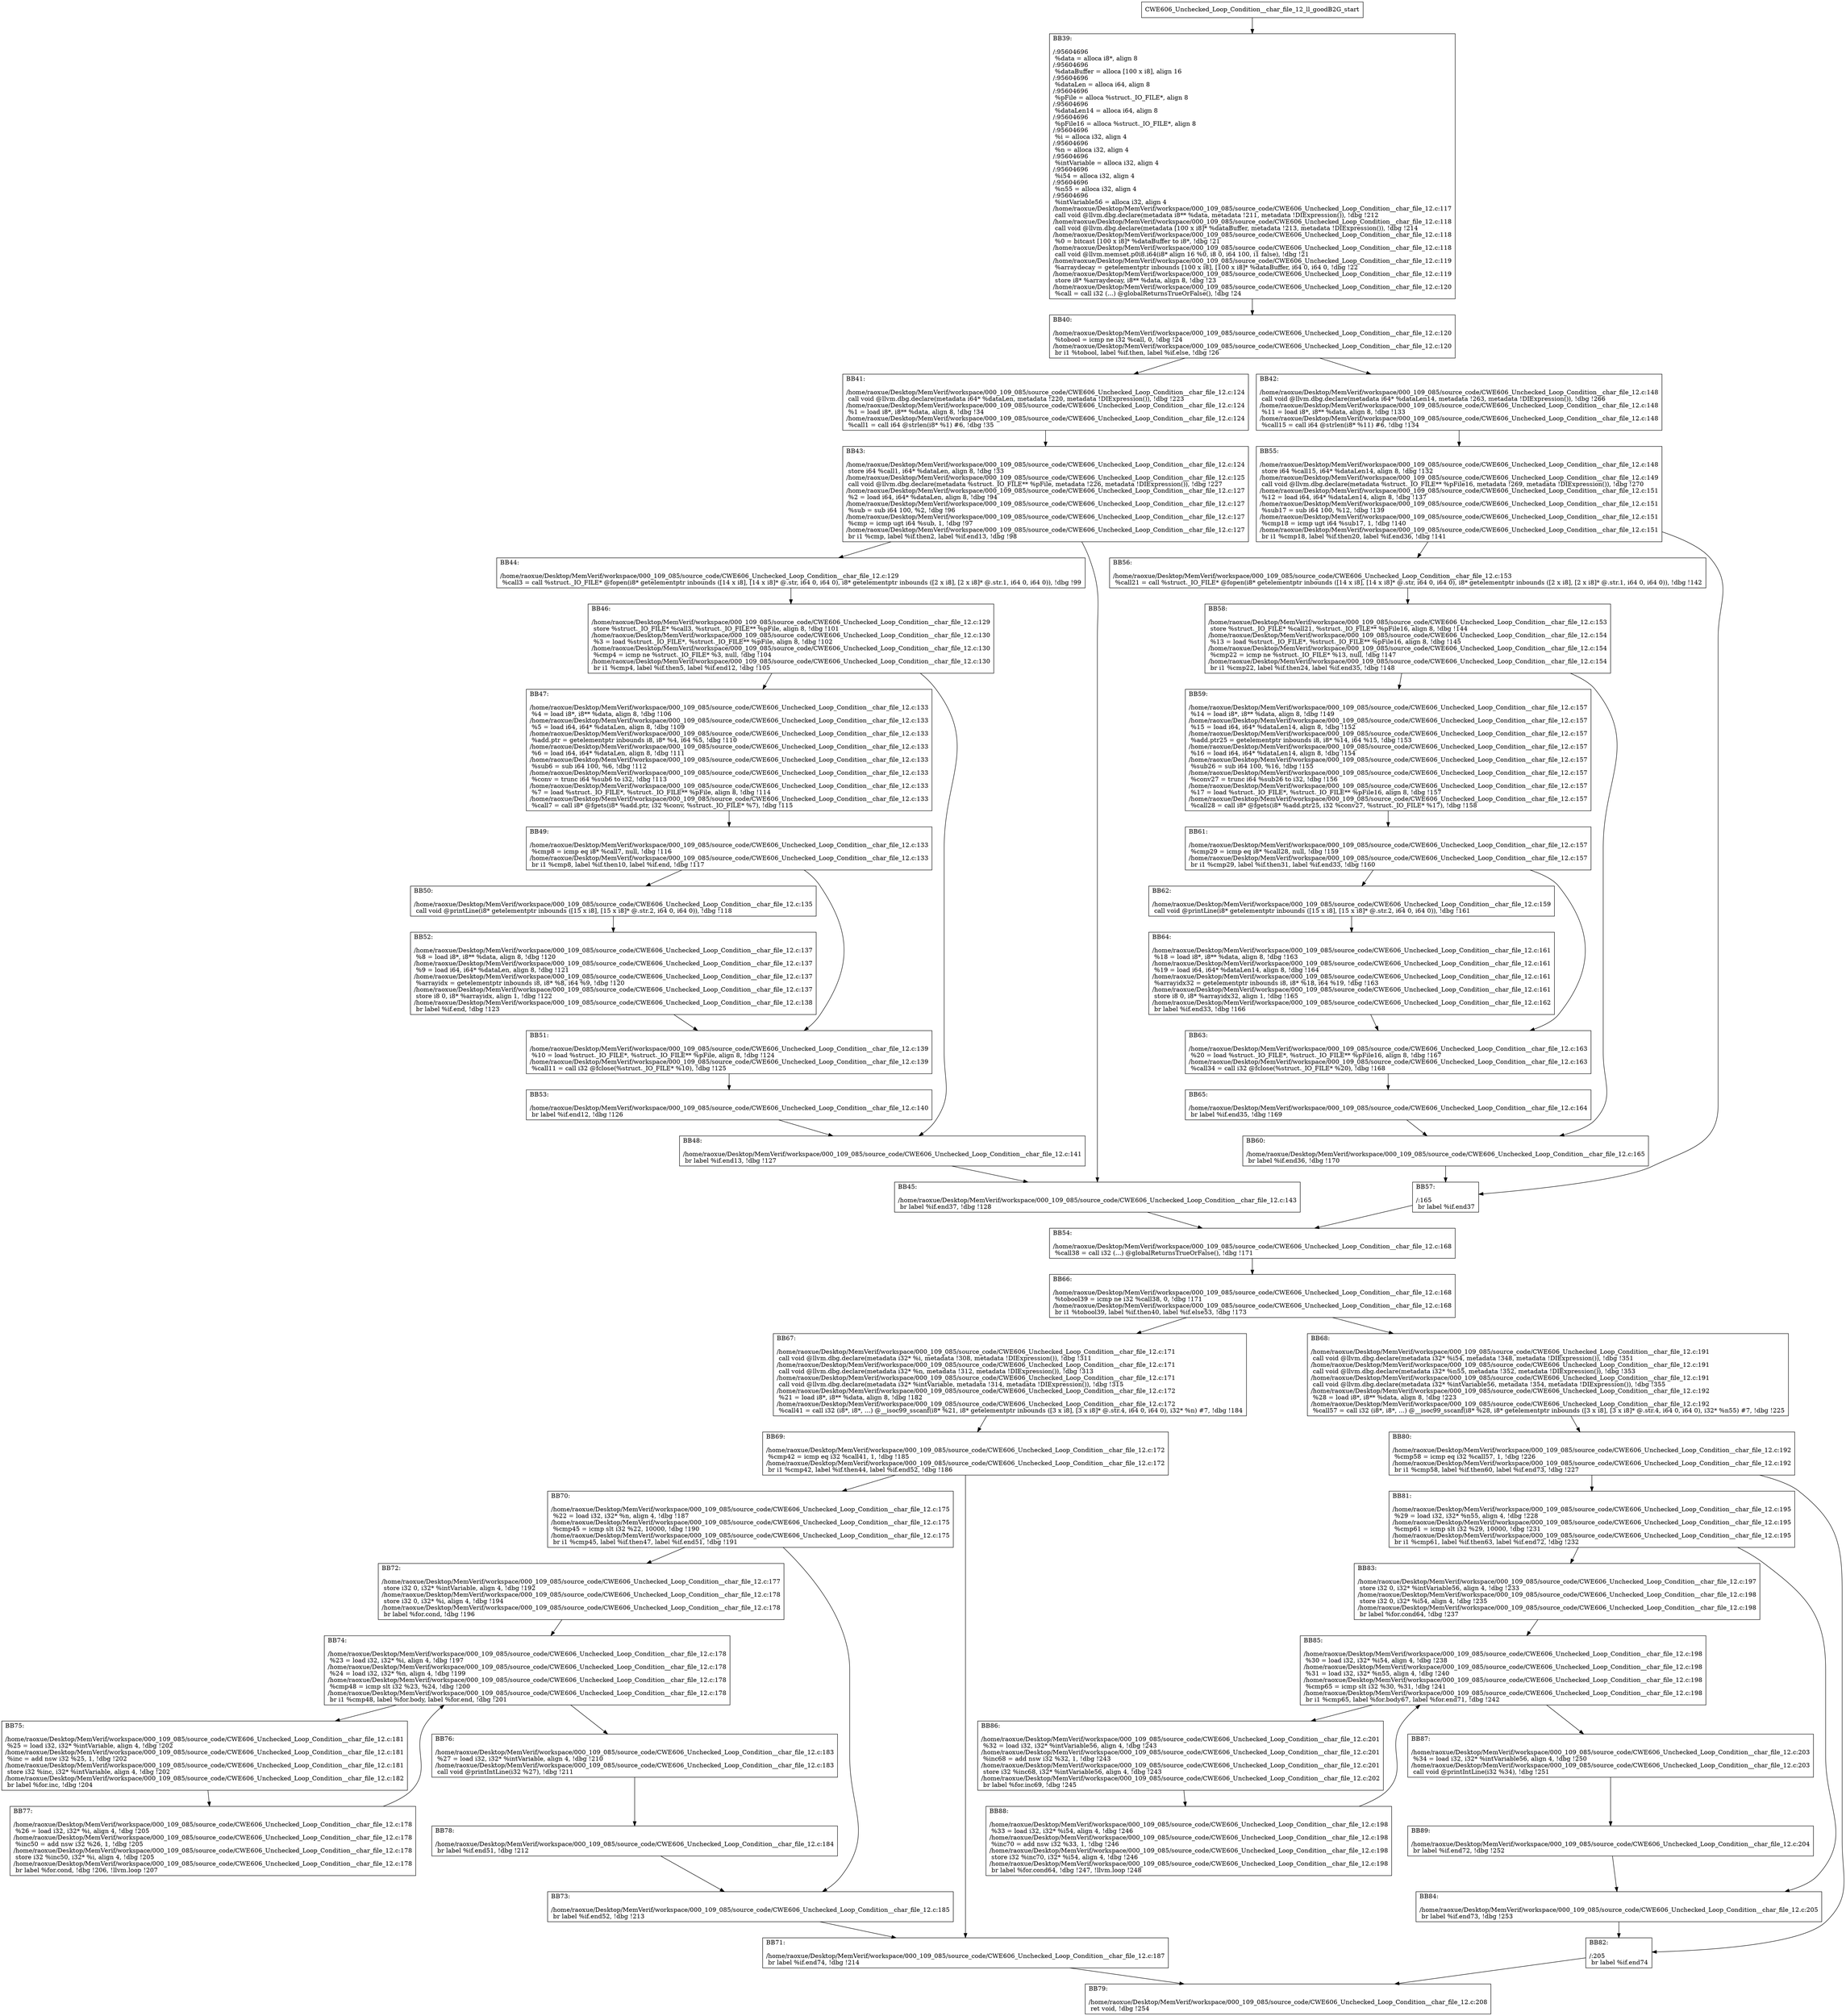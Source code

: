 digraph "CFG for'CWE606_Unchecked_Loop_Condition__char_file_12_ll_goodB2G' function" {
	BBCWE606_Unchecked_Loop_Condition__char_file_12_ll_goodB2G_start[shape=record,label="{CWE606_Unchecked_Loop_Condition__char_file_12_ll_goodB2G_start}"];
	BBCWE606_Unchecked_Loop_Condition__char_file_12_ll_goodB2G_start-> CWE606_Unchecked_Loop_Condition__char_file_12_ll_goodB2GBB39;
	CWE606_Unchecked_Loop_Condition__char_file_12_ll_goodB2GBB39 [shape=record, label="{BB39:\l\l/:95604696\l
  %data = alloca i8*, align 8\l
/:95604696\l
  %dataBuffer = alloca [100 x i8], align 16\l
/:95604696\l
  %dataLen = alloca i64, align 8\l
/:95604696\l
  %pFile = alloca %struct._IO_FILE*, align 8\l
/:95604696\l
  %dataLen14 = alloca i64, align 8\l
/:95604696\l
  %pFile16 = alloca %struct._IO_FILE*, align 8\l
/:95604696\l
  %i = alloca i32, align 4\l
/:95604696\l
  %n = alloca i32, align 4\l
/:95604696\l
  %intVariable = alloca i32, align 4\l
/:95604696\l
  %i54 = alloca i32, align 4\l
/:95604696\l
  %n55 = alloca i32, align 4\l
/:95604696\l
  %intVariable56 = alloca i32, align 4\l
/home/raoxue/Desktop/MemVerif/workspace/000_109_085/source_code/CWE606_Unchecked_Loop_Condition__char_file_12.c:117\l
  call void @llvm.dbg.declare(metadata i8** %data, metadata !211, metadata !DIExpression()), !dbg !212\l
/home/raoxue/Desktop/MemVerif/workspace/000_109_085/source_code/CWE606_Unchecked_Loop_Condition__char_file_12.c:118\l
  call void @llvm.dbg.declare(metadata [100 x i8]* %dataBuffer, metadata !213, metadata !DIExpression()), !dbg !214\l
/home/raoxue/Desktop/MemVerif/workspace/000_109_085/source_code/CWE606_Unchecked_Loop_Condition__char_file_12.c:118\l
  %0 = bitcast [100 x i8]* %dataBuffer to i8*, !dbg !21\l
/home/raoxue/Desktop/MemVerif/workspace/000_109_085/source_code/CWE606_Unchecked_Loop_Condition__char_file_12.c:118\l
  call void @llvm.memset.p0i8.i64(i8* align 16 %0, i8 0, i64 100, i1 false), !dbg !21\l
/home/raoxue/Desktop/MemVerif/workspace/000_109_085/source_code/CWE606_Unchecked_Loop_Condition__char_file_12.c:119\l
  %arraydecay = getelementptr inbounds [100 x i8], [100 x i8]* %dataBuffer, i64 0, i64 0, !dbg !22\l
/home/raoxue/Desktop/MemVerif/workspace/000_109_085/source_code/CWE606_Unchecked_Loop_Condition__char_file_12.c:119\l
  store i8* %arraydecay, i8** %data, align 8, !dbg !23\l
/home/raoxue/Desktop/MemVerif/workspace/000_109_085/source_code/CWE606_Unchecked_Loop_Condition__char_file_12.c:120\l
  %call = call i32 (...) @globalReturnsTrueOrFalse(), !dbg !24\l
}"];
	CWE606_Unchecked_Loop_Condition__char_file_12_ll_goodB2GBB39-> CWE606_Unchecked_Loop_Condition__char_file_12_ll_goodB2GBB40;
	CWE606_Unchecked_Loop_Condition__char_file_12_ll_goodB2GBB40 [shape=record, label="{BB40:\l\l/home/raoxue/Desktop/MemVerif/workspace/000_109_085/source_code/CWE606_Unchecked_Loop_Condition__char_file_12.c:120\l
  %tobool = icmp ne i32 %call, 0, !dbg !24\l
/home/raoxue/Desktop/MemVerif/workspace/000_109_085/source_code/CWE606_Unchecked_Loop_Condition__char_file_12.c:120\l
  br i1 %tobool, label %if.then, label %if.else, !dbg !26\l
}"];
	CWE606_Unchecked_Loop_Condition__char_file_12_ll_goodB2GBB40-> CWE606_Unchecked_Loop_Condition__char_file_12_ll_goodB2GBB41;
	CWE606_Unchecked_Loop_Condition__char_file_12_ll_goodB2GBB40-> CWE606_Unchecked_Loop_Condition__char_file_12_ll_goodB2GBB42;
	CWE606_Unchecked_Loop_Condition__char_file_12_ll_goodB2GBB41 [shape=record, label="{BB41:\l\l/home/raoxue/Desktop/MemVerif/workspace/000_109_085/source_code/CWE606_Unchecked_Loop_Condition__char_file_12.c:124\l
  call void @llvm.dbg.declare(metadata i64* %dataLen, metadata !220, metadata !DIExpression()), !dbg !223\l
/home/raoxue/Desktop/MemVerif/workspace/000_109_085/source_code/CWE606_Unchecked_Loop_Condition__char_file_12.c:124\l
  %1 = load i8*, i8** %data, align 8, !dbg !34\l
/home/raoxue/Desktop/MemVerif/workspace/000_109_085/source_code/CWE606_Unchecked_Loop_Condition__char_file_12.c:124\l
  %call1 = call i64 @strlen(i8* %1) #6, !dbg !35\l
}"];
	CWE606_Unchecked_Loop_Condition__char_file_12_ll_goodB2GBB41-> CWE606_Unchecked_Loop_Condition__char_file_12_ll_goodB2GBB43;
	CWE606_Unchecked_Loop_Condition__char_file_12_ll_goodB2GBB43 [shape=record, label="{BB43:\l\l/home/raoxue/Desktop/MemVerif/workspace/000_109_085/source_code/CWE606_Unchecked_Loop_Condition__char_file_12.c:124\l
  store i64 %call1, i64* %dataLen, align 8, !dbg !33\l
/home/raoxue/Desktop/MemVerif/workspace/000_109_085/source_code/CWE606_Unchecked_Loop_Condition__char_file_12.c:125\l
  call void @llvm.dbg.declare(metadata %struct._IO_FILE** %pFile, metadata !226, metadata !DIExpression()), !dbg !227\l
/home/raoxue/Desktop/MemVerif/workspace/000_109_085/source_code/CWE606_Unchecked_Loop_Condition__char_file_12.c:127\l
  %2 = load i64, i64* %dataLen, align 8, !dbg !94\l
/home/raoxue/Desktop/MemVerif/workspace/000_109_085/source_code/CWE606_Unchecked_Loop_Condition__char_file_12.c:127\l
  %sub = sub i64 100, %2, !dbg !96\l
/home/raoxue/Desktop/MemVerif/workspace/000_109_085/source_code/CWE606_Unchecked_Loop_Condition__char_file_12.c:127\l
  %cmp = icmp ugt i64 %sub, 1, !dbg !97\l
/home/raoxue/Desktop/MemVerif/workspace/000_109_085/source_code/CWE606_Unchecked_Loop_Condition__char_file_12.c:127\l
  br i1 %cmp, label %if.then2, label %if.end13, !dbg !98\l
}"];
	CWE606_Unchecked_Loop_Condition__char_file_12_ll_goodB2GBB43-> CWE606_Unchecked_Loop_Condition__char_file_12_ll_goodB2GBB44;
	CWE606_Unchecked_Loop_Condition__char_file_12_ll_goodB2GBB43-> CWE606_Unchecked_Loop_Condition__char_file_12_ll_goodB2GBB45;
	CWE606_Unchecked_Loop_Condition__char_file_12_ll_goodB2GBB44 [shape=record, label="{BB44:\l\l/home/raoxue/Desktop/MemVerif/workspace/000_109_085/source_code/CWE606_Unchecked_Loop_Condition__char_file_12.c:129\l
  %call3 = call %struct._IO_FILE* @fopen(i8* getelementptr inbounds ([14 x i8], [14 x i8]* @.str, i64 0, i64 0), i8* getelementptr inbounds ([2 x i8], [2 x i8]* @.str.1, i64 0, i64 0)), !dbg !99\l
}"];
	CWE606_Unchecked_Loop_Condition__char_file_12_ll_goodB2GBB44-> CWE606_Unchecked_Loop_Condition__char_file_12_ll_goodB2GBB46;
	CWE606_Unchecked_Loop_Condition__char_file_12_ll_goodB2GBB46 [shape=record, label="{BB46:\l\l/home/raoxue/Desktop/MemVerif/workspace/000_109_085/source_code/CWE606_Unchecked_Loop_Condition__char_file_12.c:129\l
  store %struct._IO_FILE* %call3, %struct._IO_FILE** %pFile, align 8, !dbg !101\l
/home/raoxue/Desktop/MemVerif/workspace/000_109_085/source_code/CWE606_Unchecked_Loop_Condition__char_file_12.c:130\l
  %3 = load %struct._IO_FILE*, %struct._IO_FILE** %pFile, align 8, !dbg !102\l
/home/raoxue/Desktop/MemVerif/workspace/000_109_085/source_code/CWE606_Unchecked_Loop_Condition__char_file_12.c:130\l
  %cmp4 = icmp ne %struct._IO_FILE* %3, null, !dbg !104\l
/home/raoxue/Desktop/MemVerif/workspace/000_109_085/source_code/CWE606_Unchecked_Loop_Condition__char_file_12.c:130\l
  br i1 %cmp4, label %if.then5, label %if.end12, !dbg !105\l
}"];
	CWE606_Unchecked_Loop_Condition__char_file_12_ll_goodB2GBB46-> CWE606_Unchecked_Loop_Condition__char_file_12_ll_goodB2GBB47;
	CWE606_Unchecked_Loop_Condition__char_file_12_ll_goodB2GBB46-> CWE606_Unchecked_Loop_Condition__char_file_12_ll_goodB2GBB48;
	CWE606_Unchecked_Loop_Condition__char_file_12_ll_goodB2GBB47 [shape=record, label="{BB47:\l\l/home/raoxue/Desktop/MemVerif/workspace/000_109_085/source_code/CWE606_Unchecked_Loop_Condition__char_file_12.c:133\l
  %4 = load i8*, i8** %data, align 8, !dbg !106\l
/home/raoxue/Desktop/MemVerif/workspace/000_109_085/source_code/CWE606_Unchecked_Loop_Condition__char_file_12.c:133\l
  %5 = load i64, i64* %dataLen, align 8, !dbg !109\l
/home/raoxue/Desktop/MemVerif/workspace/000_109_085/source_code/CWE606_Unchecked_Loop_Condition__char_file_12.c:133\l
  %add.ptr = getelementptr inbounds i8, i8* %4, i64 %5, !dbg !110\l
/home/raoxue/Desktop/MemVerif/workspace/000_109_085/source_code/CWE606_Unchecked_Loop_Condition__char_file_12.c:133\l
  %6 = load i64, i64* %dataLen, align 8, !dbg !111\l
/home/raoxue/Desktop/MemVerif/workspace/000_109_085/source_code/CWE606_Unchecked_Loop_Condition__char_file_12.c:133\l
  %sub6 = sub i64 100, %6, !dbg !112\l
/home/raoxue/Desktop/MemVerif/workspace/000_109_085/source_code/CWE606_Unchecked_Loop_Condition__char_file_12.c:133\l
  %conv = trunc i64 %sub6 to i32, !dbg !113\l
/home/raoxue/Desktop/MemVerif/workspace/000_109_085/source_code/CWE606_Unchecked_Loop_Condition__char_file_12.c:133\l
  %7 = load %struct._IO_FILE*, %struct._IO_FILE** %pFile, align 8, !dbg !114\l
/home/raoxue/Desktop/MemVerif/workspace/000_109_085/source_code/CWE606_Unchecked_Loop_Condition__char_file_12.c:133\l
  %call7 = call i8* @fgets(i8* %add.ptr, i32 %conv, %struct._IO_FILE* %7), !dbg !115\l
}"];
	CWE606_Unchecked_Loop_Condition__char_file_12_ll_goodB2GBB47-> CWE606_Unchecked_Loop_Condition__char_file_12_ll_goodB2GBB49;
	CWE606_Unchecked_Loop_Condition__char_file_12_ll_goodB2GBB49 [shape=record, label="{BB49:\l\l/home/raoxue/Desktop/MemVerif/workspace/000_109_085/source_code/CWE606_Unchecked_Loop_Condition__char_file_12.c:133\l
  %cmp8 = icmp eq i8* %call7, null, !dbg !116\l
/home/raoxue/Desktop/MemVerif/workspace/000_109_085/source_code/CWE606_Unchecked_Loop_Condition__char_file_12.c:133\l
  br i1 %cmp8, label %if.then10, label %if.end, !dbg !117\l
}"];
	CWE606_Unchecked_Loop_Condition__char_file_12_ll_goodB2GBB49-> CWE606_Unchecked_Loop_Condition__char_file_12_ll_goodB2GBB50;
	CWE606_Unchecked_Loop_Condition__char_file_12_ll_goodB2GBB49-> CWE606_Unchecked_Loop_Condition__char_file_12_ll_goodB2GBB51;
	CWE606_Unchecked_Loop_Condition__char_file_12_ll_goodB2GBB50 [shape=record, label="{BB50:\l\l/home/raoxue/Desktop/MemVerif/workspace/000_109_085/source_code/CWE606_Unchecked_Loop_Condition__char_file_12.c:135\l
  call void @printLine(i8* getelementptr inbounds ([15 x i8], [15 x i8]* @.str.2, i64 0, i64 0)), !dbg !118\l
}"];
	CWE606_Unchecked_Loop_Condition__char_file_12_ll_goodB2GBB50-> CWE606_Unchecked_Loop_Condition__char_file_12_ll_goodB2GBB52;
	CWE606_Unchecked_Loop_Condition__char_file_12_ll_goodB2GBB52 [shape=record, label="{BB52:\l\l/home/raoxue/Desktop/MemVerif/workspace/000_109_085/source_code/CWE606_Unchecked_Loop_Condition__char_file_12.c:137\l
  %8 = load i8*, i8** %data, align 8, !dbg !120\l
/home/raoxue/Desktop/MemVerif/workspace/000_109_085/source_code/CWE606_Unchecked_Loop_Condition__char_file_12.c:137\l
  %9 = load i64, i64* %dataLen, align 8, !dbg !121\l
/home/raoxue/Desktop/MemVerif/workspace/000_109_085/source_code/CWE606_Unchecked_Loop_Condition__char_file_12.c:137\l
  %arrayidx = getelementptr inbounds i8, i8* %8, i64 %9, !dbg !120\l
/home/raoxue/Desktop/MemVerif/workspace/000_109_085/source_code/CWE606_Unchecked_Loop_Condition__char_file_12.c:137\l
  store i8 0, i8* %arrayidx, align 1, !dbg !122\l
/home/raoxue/Desktop/MemVerif/workspace/000_109_085/source_code/CWE606_Unchecked_Loop_Condition__char_file_12.c:138\l
  br label %if.end, !dbg !123\l
}"];
	CWE606_Unchecked_Loop_Condition__char_file_12_ll_goodB2GBB52-> CWE606_Unchecked_Loop_Condition__char_file_12_ll_goodB2GBB51;
	CWE606_Unchecked_Loop_Condition__char_file_12_ll_goodB2GBB51 [shape=record, label="{BB51:\l\l/home/raoxue/Desktop/MemVerif/workspace/000_109_085/source_code/CWE606_Unchecked_Loop_Condition__char_file_12.c:139\l
  %10 = load %struct._IO_FILE*, %struct._IO_FILE** %pFile, align 8, !dbg !124\l
/home/raoxue/Desktop/MemVerif/workspace/000_109_085/source_code/CWE606_Unchecked_Loop_Condition__char_file_12.c:139\l
  %call11 = call i32 @fclose(%struct._IO_FILE* %10), !dbg !125\l
}"];
	CWE606_Unchecked_Loop_Condition__char_file_12_ll_goodB2GBB51-> CWE606_Unchecked_Loop_Condition__char_file_12_ll_goodB2GBB53;
	CWE606_Unchecked_Loop_Condition__char_file_12_ll_goodB2GBB53 [shape=record, label="{BB53:\l\l/home/raoxue/Desktop/MemVerif/workspace/000_109_085/source_code/CWE606_Unchecked_Loop_Condition__char_file_12.c:140\l
  br label %if.end12, !dbg !126\l
}"];
	CWE606_Unchecked_Loop_Condition__char_file_12_ll_goodB2GBB53-> CWE606_Unchecked_Loop_Condition__char_file_12_ll_goodB2GBB48;
	CWE606_Unchecked_Loop_Condition__char_file_12_ll_goodB2GBB48 [shape=record, label="{BB48:\l\l/home/raoxue/Desktop/MemVerif/workspace/000_109_085/source_code/CWE606_Unchecked_Loop_Condition__char_file_12.c:141\l
  br label %if.end13, !dbg !127\l
}"];
	CWE606_Unchecked_Loop_Condition__char_file_12_ll_goodB2GBB48-> CWE606_Unchecked_Loop_Condition__char_file_12_ll_goodB2GBB45;
	CWE606_Unchecked_Loop_Condition__char_file_12_ll_goodB2GBB45 [shape=record, label="{BB45:\l\l/home/raoxue/Desktop/MemVerif/workspace/000_109_085/source_code/CWE606_Unchecked_Loop_Condition__char_file_12.c:143\l
  br label %if.end37, !dbg !128\l
}"];
	CWE606_Unchecked_Loop_Condition__char_file_12_ll_goodB2GBB45-> CWE606_Unchecked_Loop_Condition__char_file_12_ll_goodB2GBB54;
	CWE606_Unchecked_Loop_Condition__char_file_12_ll_goodB2GBB42 [shape=record, label="{BB42:\l\l/home/raoxue/Desktop/MemVerif/workspace/000_109_085/source_code/CWE606_Unchecked_Loop_Condition__char_file_12.c:148\l
  call void @llvm.dbg.declare(metadata i64* %dataLen14, metadata !263, metadata !DIExpression()), !dbg !266\l
/home/raoxue/Desktop/MemVerif/workspace/000_109_085/source_code/CWE606_Unchecked_Loop_Condition__char_file_12.c:148\l
  %11 = load i8*, i8** %data, align 8, !dbg !133\l
/home/raoxue/Desktop/MemVerif/workspace/000_109_085/source_code/CWE606_Unchecked_Loop_Condition__char_file_12.c:148\l
  %call15 = call i64 @strlen(i8* %11) #6, !dbg !134\l
}"];
	CWE606_Unchecked_Loop_Condition__char_file_12_ll_goodB2GBB42-> CWE606_Unchecked_Loop_Condition__char_file_12_ll_goodB2GBB55;
	CWE606_Unchecked_Loop_Condition__char_file_12_ll_goodB2GBB55 [shape=record, label="{BB55:\l\l/home/raoxue/Desktop/MemVerif/workspace/000_109_085/source_code/CWE606_Unchecked_Loop_Condition__char_file_12.c:148\l
  store i64 %call15, i64* %dataLen14, align 8, !dbg !132\l
/home/raoxue/Desktop/MemVerif/workspace/000_109_085/source_code/CWE606_Unchecked_Loop_Condition__char_file_12.c:149\l
  call void @llvm.dbg.declare(metadata %struct._IO_FILE** %pFile16, metadata !269, metadata !DIExpression()), !dbg !270\l
/home/raoxue/Desktop/MemVerif/workspace/000_109_085/source_code/CWE606_Unchecked_Loop_Condition__char_file_12.c:151\l
  %12 = load i64, i64* %dataLen14, align 8, !dbg !137\l
/home/raoxue/Desktop/MemVerif/workspace/000_109_085/source_code/CWE606_Unchecked_Loop_Condition__char_file_12.c:151\l
  %sub17 = sub i64 100, %12, !dbg !139\l
/home/raoxue/Desktop/MemVerif/workspace/000_109_085/source_code/CWE606_Unchecked_Loop_Condition__char_file_12.c:151\l
  %cmp18 = icmp ugt i64 %sub17, 1, !dbg !140\l
/home/raoxue/Desktop/MemVerif/workspace/000_109_085/source_code/CWE606_Unchecked_Loop_Condition__char_file_12.c:151\l
  br i1 %cmp18, label %if.then20, label %if.end36, !dbg !141\l
}"];
	CWE606_Unchecked_Loop_Condition__char_file_12_ll_goodB2GBB55-> CWE606_Unchecked_Loop_Condition__char_file_12_ll_goodB2GBB56;
	CWE606_Unchecked_Loop_Condition__char_file_12_ll_goodB2GBB55-> CWE606_Unchecked_Loop_Condition__char_file_12_ll_goodB2GBB57;
	CWE606_Unchecked_Loop_Condition__char_file_12_ll_goodB2GBB56 [shape=record, label="{BB56:\l\l/home/raoxue/Desktop/MemVerif/workspace/000_109_085/source_code/CWE606_Unchecked_Loop_Condition__char_file_12.c:153\l
  %call21 = call %struct._IO_FILE* @fopen(i8* getelementptr inbounds ([14 x i8], [14 x i8]* @.str, i64 0, i64 0), i8* getelementptr inbounds ([2 x i8], [2 x i8]* @.str.1, i64 0, i64 0)), !dbg !142\l
}"];
	CWE606_Unchecked_Loop_Condition__char_file_12_ll_goodB2GBB56-> CWE606_Unchecked_Loop_Condition__char_file_12_ll_goodB2GBB58;
	CWE606_Unchecked_Loop_Condition__char_file_12_ll_goodB2GBB58 [shape=record, label="{BB58:\l\l/home/raoxue/Desktop/MemVerif/workspace/000_109_085/source_code/CWE606_Unchecked_Loop_Condition__char_file_12.c:153\l
  store %struct._IO_FILE* %call21, %struct._IO_FILE** %pFile16, align 8, !dbg !144\l
/home/raoxue/Desktop/MemVerif/workspace/000_109_085/source_code/CWE606_Unchecked_Loop_Condition__char_file_12.c:154\l
  %13 = load %struct._IO_FILE*, %struct._IO_FILE** %pFile16, align 8, !dbg !145\l
/home/raoxue/Desktop/MemVerif/workspace/000_109_085/source_code/CWE606_Unchecked_Loop_Condition__char_file_12.c:154\l
  %cmp22 = icmp ne %struct._IO_FILE* %13, null, !dbg !147\l
/home/raoxue/Desktop/MemVerif/workspace/000_109_085/source_code/CWE606_Unchecked_Loop_Condition__char_file_12.c:154\l
  br i1 %cmp22, label %if.then24, label %if.end35, !dbg !148\l
}"];
	CWE606_Unchecked_Loop_Condition__char_file_12_ll_goodB2GBB58-> CWE606_Unchecked_Loop_Condition__char_file_12_ll_goodB2GBB59;
	CWE606_Unchecked_Loop_Condition__char_file_12_ll_goodB2GBB58-> CWE606_Unchecked_Loop_Condition__char_file_12_ll_goodB2GBB60;
	CWE606_Unchecked_Loop_Condition__char_file_12_ll_goodB2GBB59 [shape=record, label="{BB59:\l\l/home/raoxue/Desktop/MemVerif/workspace/000_109_085/source_code/CWE606_Unchecked_Loop_Condition__char_file_12.c:157\l
  %14 = load i8*, i8** %data, align 8, !dbg !149\l
/home/raoxue/Desktop/MemVerif/workspace/000_109_085/source_code/CWE606_Unchecked_Loop_Condition__char_file_12.c:157\l
  %15 = load i64, i64* %dataLen14, align 8, !dbg !152\l
/home/raoxue/Desktop/MemVerif/workspace/000_109_085/source_code/CWE606_Unchecked_Loop_Condition__char_file_12.c:157\l
  %add.ptr25 = getelementptr inbounds i8, i8* %14, i64 %15, !dbg !153\l
/home/raoxue/Desktop/MemVerif/workspace/000_109_085/source_code/CWE606_Unchecked_Loop_Condition__char_file_12.c:157\l
  %16 = load i64, i64* %dataLen14, align 8, !dbg !154\l
/home/raoxue/Desktop/MemVerif/workspace/000_109_085/source_code/CWE606_Unchecked_Loop_Condition__char_file_12.c:157\l
  %sub26 = sub i64 100, %16, !dbg !155\l
/home/raoxue/Desktop/MemVerif/workspace/000_109_085/source_code/CWE606_Unchecked_Loop_Condition__char_file_12.c:157\l
  %conv27 = trunc i64 %sub26 to i32, !dbg !156\l
/home/raoxue/Desktop/MemVerif/workspace/000_109_085/source_code/CWE606_Unchecked_Loop_Condition__char_file_12.c:157\l
  %17 = load %struct._IO_FILE*, %struct._IO_FILE** %pFile16, align 8, !dbg !157\l
/home/raoxue/Desktop/MemVerif/workspace/000_109_085/source_code/CWE606_Unchecked_Loop_Condition__char_file_12.c:157\l
  %call28 = call i8* @fgets(i8* %add.ptr25, i32 %conv27, %struct._IO_FILE* %17), !dbg !158\l
}"];
	CWE606_Unchecked_Loop_Condition__char_file_12_ll_goodB2GBB59-> CWE606_Unchecked_Loop_Condition__char_file_12_ll_goodB2GBB61;
	CWE606_Unchecked_Loop_Condition__char_file_12_ll_goodB2GBB61 [shape=record, label="{BB61:\l\l/home/raoxue/Desktop/MemVerif/workspace/000_109_085/source_code/CWE606_Unchecked_Loop_Condition__char_file_12.c:157\l
  %cmp29 = icmp eq i8* %call28, null, !dbg !159\l
/home/raoxue/Desktop/MemVerif/workspace/000_109_085/source_code/CWE606_Unchecked_Loop_Condition__char_file_12.c:157\l
  br i1 %cmp29, label %if.then31, label %if.end33, !dbg !160\l
}"];
	CWE606_Unchecked_Loop_Condition__char_file_12_ll_goodB2GBB61-> CWE606_Unchecked_Loop_Condition__char_file_12_ll_goodB2GBB62;
	CWE606_Unchecked_Loop_Condition__char_file_12_ll_goodB2GBB61-> CWE606_Unchecked_Loop_Condition__char_file_12_ll_goodB2GBB63;
	CWE606_Unchecked_Loop_Condition__char_file_12_ll_goodB2GBB62 [shape=record, label="{BB62:\l\l/home/raoxue/Desktop/MemVerif/workspace/000_109_085/source_code/CWE606_Unchecked_Loop_Condition__char_file_12.c:159\l
  call void @printLine(i8* getelementptr inbounds ([15 x i8], [15 x i8]* @.str.2, i64 0, i64 0)), !dbg !161\l
}"];
	CWE606_Unchecked_Loop_Condition__char_file_12_ll_goodB2GBB62-> CWE606_Unchecked_Loop_Condition__char_file_12_ll_goodB2GBB64;
	CWE606_Unchecked_Loop_Condition__char_file_12_ll_goodB2GBB64 [shape=record, label="{BB64:\l\l/home/raoxue/Desktop/MemVerif/workspace/000_109_085/source_code/CWE606_Unchecked_Loop_Condition__char_file_12.c:161\l
  %18 = load i8*, i8** %data, align 8, !dbg !163\l
/home/raoxue/Desktop/MemVerif/workspace/000_109_085/source_code/CWE606_Unchecked_Loop_Condition__char_file_12.c:161\l
  %19 = load i64, i64* %dataLen14, align 8, !dbg !164\l
/home/raoxue/Desktop/MemVerif/workspace/000_109_085/source_code/CWE606_Unchecked_Loop_Condition__char_file_12.c:161\l
  %arrayidx32 = getelementptr inbounds i8, i8* %18, i64 %19, !dbg !163\l
/home/raoxue/Desktop/MemVerif/workspace/000_109_085/source_code/CWE606_Unchecked_Loop_Condition__char_file_12.c:161\l
  store i8 0, i8* %arrayidx32, align 1, !dbg !165\l
/home/raoxue/Desktop/MemVerif/workspace/000_109_085/source_code/CWE606_Unchecked_Loop_Condition__char_file_12.c:162\l
  br label %if.end33, !dbg !166\l
}"];
	CWE606_Unchecked_Loop_Condition__char_file_12_ll_goodB2GBB64-> CWE606_Unchecked_Loop_Condition__char_file_12_ll_goodB2GBB63;
	CWE606_Unchecked_Loop_Condition__char_file_12_ll_goodB2GBB63 [shape=record, label="{BB63:\l\l/home/raoxue/Desktop/MemVerif/workspace/000_109_085/source_code/CWE606_Unchecked_Loop_Condition__char_file_12.c:163\l
  %20 = load %struct._IO_FILE*, %struct._IO_FILE** %pFile16, align 8, !dbg !167\l
/home/raoxue/Desktop/MemVerif/workspace/000_109_085/source_code/CWE606_Unchecked_Loop_Condition__char_file_12.c:163\l
  %call34 = call i32 @fclose(%struct._IO_FILE* %20), !dbg !168\l
}"];
	CWE606_Unchecked_Loop_Condition__char_file_12_ll_goodB2GBB63-> CWE606_Unchecked_Loop_Condition__char_file_12_ll_goodB2GBB65;
	CWE606_Unchecked_Loop_Condition__char_file_12_ll_goodB2GBB65 [shape=record, label="{BB65:\l\l/home/raoxue/Desktop/MemVerif/workspace/000_109_085/source_code/CWE606_Unchecked_Loop_Condition__char_file_12.c:164\l
  br label %if.end35, !dbg !169\l
}"];
	CWE606_Unchecked_Loop_Condition__char_file_12_ll_goodB2GBB65-> CWE606_Unchecked_Loop_Condition__char_file_12_ll_goodB2GBB60;
	CWE606_Unchecked_Loop_Condition__char_file_12_ll_goodB2GBB60 [shape=record, label="{BB60:\l\l/home/raoxue/Desktop/MemVerif/workspace/000_109_085/source_code/CWE606_Unchecked_Loop_Condition__char_file_12.c:165\l
  br label %if.end36, !dbg !170\l
}"];
	CWE606_Unchecked_Loop_Condition__char_file_12_ll_goodB2GBB60-> CWE606_Unchecked_Loop_Condition__char_file_12_ll_goodB2GBB57;
	CWE606_Unchecked_Loop_Condition__char_file_12_ll_goodB2GBB57 [shape=record, label="{BB57:\l\l/:165\l
  br label %if.end37\l
}"];
	CWE606_Unchecked_Loop_Condition__char_file_12_ll_goodB2GBB57-> CWE606_Unchecked_Loop_Condition__char_file_12_ll_goodB2GBB54;
	CWE606_Unchecked_Loop_Condition__char_file_12_ll_goodB2GBB54 [shape=record, label="{BB54:\l\l/home/raoxue/Desktop/MemVerif/workspace/000_109_085/source_code/CWE606_Unchecked_Loop_Condition__char_file_12.c:168\l
  %call38 = call i32 (...) @globalReturnsTrueOrFalse(), !dbg !171\l
}"];
	CWE606_Unchecked_Loop_Condition__char_file_12_ll_goodB2GBB54-> CWE606_Unchecked_Loop_Condition__char_file_12_ll_goodB2GBB66;
	CWE606_Unchecked_Loop_Condition__char_file_12_ll_goodB2GBB66 [shape=record, label="{BB66:\l\l/home/raoxue/Desktop/MemVerif/workspace/000_109_085/source_code/CWE606_Unchecked_Loop_Condition__char_file_12.c:168\l
  %tobool39 = icmp ne i32 %call38, 0, !dbg !171\l
/home/raoxue/Desktop/MemVerif/workspace/000_109_085/source_code/CWE606_Unchecked_Loop_Condition__char_file_12.c:168\l
  br i1 %tobool39, label %if.then40, label %if.else53, !dbg !173\l
}"];
	CWE606_Unchecked_Loop_Condition__char_file_12_ll_goodB2GBB66-> CWE606_Unchecked_Loop_Condition__char_file_12_ll_goodB2GBB67;
	CWE606_Unchecked_Loop_Condition__char_file_12_ll_goodB2GBB66-> CWE606_Unchecked_Loop_Condition__char_file_12_ll_goodB2GBB68;
	CWE606_Unchecked_Loop_Condition__char_file_12_ll_goodB2GBB67 [shape=record, label="{BB67:\l\l/home/raoxue/Desktop/MemVerif/workspace/000_109_085/source_code/CWE606_Unchecked_Loop_Condition__char_file_12.c:171\l
  call void @llvm.dbg.declare(metadata i32* %i, metadata !308, metadata !DIExpression()), !dbg !311\l
/home/raoxue/Desktop/MemVerif/workspace/000_109_085/source_code/CWE606_Unchecked_Loop_Condition__char_file_12.c:171\l
  call void @llvm.dbg.declare(metadata i32* %n, metadata !312, metadata !DIExpression()), !dbg !313\l
/home/raoxue/Desktop/MemVerif/workspace/000_109_085/source_code/CWE606_Unchecked_Loop_Condition__char_file_12.c:171\l
  call void @llvm.dbg.declare(metadata i32* %intVariable, metadata !314, metadata !DIExpression()), !dbg !315\l
/home/raoxue/Desktop/MemVerif/workspace/000_109_085/source_code/CWE606_Unchecked_Loop_Condition__char_file_12.c:172\l
  %21 = load i8*, i8** %data, align 8, !dbg !182\l
/home/raoxue/Desktop/MemVerif/workspace/000_109_085/source_code/CWE606_Unchecked_Loop_Condition__char_file_12.c:172\l
  %call41 = call i32 (i8*, i8*, ...) @__isoc99_sscanf(i8* %21, i8* getelementptr inbounds ([3 x i8], [3 x i8]* @.str.4, i64 0, i64 0), i32* %n) #7, !dbg !184\l
}"];
	CWE606_Unchecked_Loop_Condition__char_file_12_ll_goodB2GBB67-> CWE606_Unchecked_Loop_Condition__char_file_12_ll_goodB2GBB69;
	CWE606_Unchecked_Loop_Condition__char_file_12_ll_goodB2GBB69 [shape=record, label="{BB69:\l\l/home/raoxue/Desktop/MemVerif/workspace/000_109_085/source_code/CWE606_Unchecked_Loop_Condition__char_file_12.c:172\l
  %cmp42 = icmp eq i32 %call41, 1, !dbg !185\l
/home/raoxue/Desktop/MemVerif/workspace/000_109_085/source_code/CWE606_Unchecked_Loop_Condition__char_file_12.c:172\l
  br i1 %cmp42, label %if.then44, label %if.end52, !dbg !186\l
}"];
	CWE606_Unchecked_Loop_Condition__char_file_12_ll_goodB2GBB69-> CWE606_Unchecked_Loop_Condition__char_file_12_ll_goodB2GBB70;
	CWE606_Unchecked_Loop_Condition__char_file_12_ll_goodB2GBB69-> CWE606_Unchecked_Loop_Condition__char_file_12_ll_goodB2GBB71;
	CWE606_Unchecked_Loop_Condition__char_file_12_ll_goodB2GBB70 [shape=record, label="{BB70:\l\l/home/raoxue/Desktop/MemVerif/workspace/000_109_085/source_code/CWE606_Unchecked_Loop_Condition__char_file_12.c:175\l
  %22 = load i32, i32* %n, align 4, !dbg !187\l
/home/raoxue/Desktop/MemVerif/workspace/000_109_085/source_code/CWE606_Unchecked_Loop_Condition__char_file_12.c:175\l
  %cmp45 = icmp slt i32 %22, 10000, !dbg !190\l
/home/raoxue/Desktop/MemVerif/workspace/000_109_085/source_code/CWE606_Unchecked_Loop_Condition__char_file_12.c:175\l
  br i1 %cmp45, label %if.then47, label %if.end51, !dbg !191\l
}"];
	CWE606_Unchecked_Loop_Condition__char_file_12_ll_goodB2GBB70-> CWE606_Unchecked_Loop_Condition__char_file_12_ll_goodB2GBB72;
	CWE606_Unchecked_Loop_Condition__char_file_12_ll_goodB2GBB70-> CWE606_Unchecked_Loop_Condition__char_file_12_ll_goodB2GBB73;
	CWE606_Unchecked_Loop_Condition__char_file_12_ll_goodB2GBB72 [shape=record, label="{BB72:\l\l/home/raoxue/Desktop/MemVerif/workspace/000_109_085/source_code/CWE606_Unchecked_Loop_Condition__char_file_12.c:177\l
  store i32 0, i32* %intVariable, align 4, !dbg !192\l
/home/raoxue/Desktop/MemVerif/workspace/000_109_085/source_code/CWE606_Unchecked_Loop_Condition__char_file_12.c:178\l
  store i32 0, i32* %i, align 4, !dbg !194\l
/home/raoxue/Desktop/MemVerif/workspace/000_109_085/source_code/CWE606_Unchecked_Loop_Condition__char_file_12.c:178\l
  br label %for.cond, !dbg !196\l
}"];
	CWE606_Unchecked_Loop_Condition__char_file_12_ll_goodB2GBB72-> CWE606_Unchecked_Loop_Condition__char_file_12_ll_goodB2GBB74;
	CWE606_Unchecked_Loop_Condition__char_file_12_ll_goodB2GBB74 [shape=record, label="{BB74:\l\l/home/raoxue/Desktop/MemVerif/workspace/000_109_085/source_code/CWE606_Unchecked_Loop_Condition__char_file_12.c:178\l
  %23 = load i32, i32* %i, align 4, !dbg !197\l
/home/raoxue/Desktop/MemVerif/workspace/000_109_085/source_code/CWE606_Unchecked_Loop_Condition__char_file_12.c:178\l
  %24 = load i32, i32* %n, align 4, !dbg !199\l
/home/raoxue/Desktop/MemVerif/workspace/000_109_085/source_code/CWE606_Unchecked_Loop_Condition__char_file_12.c:178\l
  %cmp48 = icmp slt i32 %23, %24, !dbg !200\l
/home/raoxue/Desktop/MemVerif/workspace/000_109_085/source_code/CWE606_Unchecked_Loop_Condition__char_file_12.c:178\l
  br i1 %cmp48, label %for.body, label %for.end, !dbg !201\l
}"];
	CWE606_Unchecked_Loop_Condition__char_file_12_ll_goodB2GBB74-> CWE606_Unchecked_Loop_Condition__char_file_12_ll_goodB2GBB75;
	CWE606_Unchecked_Loop_Condition__char_file_12_ll_goodB2GBB74-> CWE606_Unchecked_Loop_Condition__char_file_12_ll_goodB2GBB76;
	CWE606_Unchecked_Loop_Condition__char_file_12_ll_goodB2GBB75 [shape=record, label="{BB75:\l\l/home/raoxue/Desktop/MemVerif/workspace/000_109_085/source_code/CWE606_Unchecked_Loop_Condition__char_file_12.c:181\l
  %25 = load i32, i32* %intVariable, align 4, !dbg !202\l
/home/raoxue/Desktop/MemVerif/workspace/000_109_085/source_code/CWE606_Unchecked_Loop_Condition__char_file_12.c:181\l
  %inc = add nsw i32 %25, 1, !dbg !202\l
/home/raoxue/Desktop/MemVerif/workspace/000_109_085/source_code/CWE606_Unchecked_Loop_Condition__char_file_12.c:181\l
  store i32 %inc, i32* %intVariable, align 4, !dbg !202\l
/home/raoxue/Desktop/MemVerif/workspace/000_109_085/source_code/CWE606_Unchecked_Loop_Condition__char_file_12.c:182\l
  br label %for.inc, !dbg !204\l
}"];
	CWE606_Unchecked_Loop_Condition__char_file_12_ll_goodB2GBB75-> CWE606_Unchecked_Loop_Condition__char_file_12_ll_goodB2GBB77;
	CWE606_Unchecked_Loop_Condition__char_file_12_ll_goodB2GBB77 [shape=record, label="{BB77:\l\l/home/raoxue/Desktop/MemVerif/workspace/000_109_085/source_code/CWE606_Unchecked_Loop_Condition__char_file_12.c:178\l
  %26 = load i32, i32* %i, align 4, !dbg !205\l
/home/raoxue/Desktop/MemVerif/workspace/000_109_085/source_code/CWE606_Unchecked_Loop_Condition__char_file_12.c:178\l
  %inc50 = add nsw i32 %26, 1, !dbg !205\l
/home/raoxue/Desktop/MemVerif/workspace/000_109_085/source_code/CWE606_Unchecked_Loop_Condition__char_file_12.c:178\l
  store i32 %inc50, i32* %i, align 4, !dbg !205\l
/home/raoxue/Desktop/MemVerif/workspace/000_109_085/source_code/CWE606_Unchecked_Loop_Condition__char_file_12.c:178\l
  br label %for.cond, !dbg !206, !llvm.loop !207\l
}"];
	CWE606_Unchecked_Loop_Condition__char_file_12_ll_goodB2GBB77-> CWE606_Unchecked_Loop_Condition__char_file_12_ll_goodB2GBB74;
	CWE606_Unchecked_Loop_Condition__char_file_12_ll_goodB2GBB76 [shape=record, label="{BB76:\l\l/home/raoxue/Desktop/MemVerif/workspace/000_109_085/source_code/CWE606_Unchecked_Loop_Condition__char_file_12.c:183\l
  %27 = load i32, i32* %intVariable, align 4, !dbg !210\l
/home/raoxue/Desktop/MemVerif/workspace/000_109_085/source_code/CWE606_Unchecked_Loop_Condition__char_file_12.c:183\l
  call void @printIntLine(i32 %27), !dbg !211\l
}"];
	CWE606_Unchecked_Loop_Condition__char_file_12_ll_goodB2GBB76-> CWE606_Unchecked_Loop_Condition__char_file_12_ll_goodB2GBB78;
	CWE606_Unchecked_Loop_Condition__char_file_12_ll_goodB2GBB78 [shape=record, label="{BB78:\l\l/home/raoxue/Desktop/MemVerif/workspace/000_109_085/source_code/CWE606_Unchecked_Loop_Condition__char_file_12.c:184\l
  br label %if.end51, !dbg !212\l
}"];
	CWE606_Unchecked_Loop_Condition__char_file_12_ll_goodB2GBB78-> CWE606_Unchecked_Loop_Condition__char_file_12_ll_goodB2GBB73;
	CWE606_Unchecked_Loop_Condition__char_file_12_ll_goodB2GBB73 [shape=record, label="{BB73:\l\l/home/raoxue/Desktop/MemVerif/workspace/000_109_085/source_code/CWE606_Unchecked_Loop_Condition__char_file_12.c:185\l
  br label %if.end52, !dbg !213\l
}"];
	CWE606_Unchecked_Loop_Condition__char_file_12_ll_goodB2GBB73-> CWE606_Unchecked_Loop_Condition__char_file_12_ll_goodB2GBB71;
	CWE606_Unchecked_Loop_Condition__char_file_12_ll_goodB2GBB71 [shape=record, label="{BB71:\l\l/home/raoxue/Desktop/MemVerif/workspace/000_109_085/source_code/CWE606_Unchecked_Loop_Condition__char_file_12.c:187\l
  br label %if.end74, !dbg !214\l
}"];
	CWE606_Unchecked_Loop_Condition__char_file_12_ll_goodB2GBB71-> CWE606_Unchecked_Loop_Condition__char_file_12_ll_goodB2GBB79;
	CWE606_Unchecked_Loop_Condition__char_file_12_ll_goodB2GBB68 [shape=record, label="{BB68:\l\l/home/raoxue/Desktop/MemVerif/workspace/000_109_085/source_code/CWE606_Unchecked_Loop_Condition__char_file_12.c:191\l
  call void @llvm.dbg.declare(metadata i32* %i54, metadata !348, metadata !DIExpression()), !dbg !351\l
/home/raoxue/Desktop/MemVerif/workspace/000_109_085/source_code/CWE606_Unchecked_Loop_Condition__char_file_12.c:191\l
  call void @llvm.dbg.declare(metadata i32* %n55, metadata !352, metadata !DIExpression()), !dbg !353\l
/home/raoxue/Desktop/MemVerif/workspace/000_109_085/source_code/CWE606_Unchecked_Loop_Condition__char_file_12.c:191\l
  call void @llvm.dbg.declare(metadata i32* %intVariable56, metadata !354, metadata !DIExpression()), !dbg !355\l
/home/raoxue/Desktop/MemVerif/workspace/000_109_085/source_code/CWE606_Unchecked_Loop_Condition__char_file_12.c:192\l
  %28 = load i8*, i8** %data, align 8, !dbg !223\l
/home/raoxue/Desktop/MemVerif/workspace/000_109_085/source_code/CWE606_Unchecked_Loop_Condition__char_file_12.c:192\l
  %call57 = call i32 (i8*, i8*, ...) @__isoc99_sscanf(i8* %28, i8* getelementptr inbounds ([3 x i8], [3 x i8]* @.str.4, i64 0, i64 0), i32* %n55) #7, !dbg !225\l
}"];
	CWE606_Unchecked_Loop_Condition__char_file_12_ll_goodB2GBB68-> CWE606_Unchecked_Loop_Condition__char_file_12_ll_goodB2GBB80;
	CWE606_Unchecked_Loop_Condition__char_file_12_ll_goodB2GBB80 [shape=record, label="{BB80:\l\l/home/raoxue/Desktop/MemVerif/workspace/000_109_085/source_code/CWE606_Unchecked_Loop_Condition__char_file_12.c:192\l
  %cmp58 = icmp eq i32 %call57, 1, !dbg !226\l
/home/raoxue/Desktop/MemVerif/workspace/000_109_085/source_code/CWE606_Unchecked_Loop_Condition__char_file_12.c:192\l
  br i1 %cmp58, label %if.then60, label %if.end73, !dbg !227\l
}"];
	CWE606_Unchecked_Loop_Condition__char_file_12_ll_goodB2GBB80-> CWE606_Unchecked_Loop_Condition__char_file_12_ll_goodB2GBB81;
	CWE606_Unchecked_Loop_Condition__char_file_12_ll_goodB2GBB80-> CWE606_Unchecked_Loop_Condition__char_file_12_ll_goodB2GBB82;
	CWE606_Unchecked_Loop_Condition__char_file_12_ll_goodB2GBB81 [shape=record, label="{BB81:\l\l/home/raoxue/Desktop/MemVerif/workspace/000_109_085/source_code/CWE606_Unchecked_Loop_Condition__char_file_12.c:195\l
  %29 = load i32, i32* %n55, align 4, !dbg !228\l
/home/raoxue/Desktop/MemVerif/workspace/000_109_085/source_code/CWE606_Unchecked_Loop_Condition__char_file_12.c:195\l
  %cmp61 = icmp slt i32 %29, 10000, !dbg !231\l
/home/raoxue/Desktop/MemVerif/workspace/000_109_085/source_code/CWE606_Unchecked_Loop_Condition__char_file_12.c:195\l
  br i1 %cmp61, label %if.then63, label %if.end72, !dbg !232\l
}"];
	CWE606_Unchecked_Loop_Condition__char_file_12_ll_goodB2GBB81-> CWE606_Unchecked_Loop_Condition__char_file_12_ll_goodB2GBB83;
	CWE606_Unchecked_Loop_Condition__char_file_12_ll_goodB2GBB81-> CWE606_Unchecked_Loop_Condition__char_file_12_ll_goodB2GBB84;
	CWE606_Unchecked_Loop_Condition__char_file_12_ll_goodB2GBB83 [shape=record, label="{BB83:\l\l/home/raoxue/Desktop/MemVerif/workspace/000_109_085/source_code/CWE606_Unchecked_Loop_Condition__char_file_12.c:197\l
  store i32 0, i32* %intVariable56, align 4, !dbg !233\l
/home/raoxue/Desktop/MemVerif/workspace/000_109_085/source_code/CWE606_Unchecked_Loop_Condition__char_file_12.c:198\l
  store i32 0, i32* %i54, align 4, !dbg !235\l
/home/raoxue/Desktop/MemVerif/workspace/000_109_085/source_code/CWE606_Unchecked_Loop_Condition__char_file_12.c:198\l
  br label %for.cond64, !dbg !237\l
}"];
	CWE606_Unchecked_Loop_Condition__char_file_12_ll_goodB2GBB83-> CWE606_Unchecked_Loop_Condition__char_file_12_ll_goodB2GBB85;
	CWE606_Unchecked_Loop_Condition__char_file_12_ll_goodB2GBB85 [shape=record, label="{BB85:\l\l/home/raoxue/Desktop/MemVerif/workspace/000_109_085/source_code/CWE606_Unchecked_Loop_Condition__char_file_12.c:198\l
  %30 = load i32, i32* %i54, align 4, !dbg !238\l
/home/raoxue/Desktop/MemVerif/workspace/000_109_085/source_code/CWE606_Unchecked_Loop_Condition__char_file_12.c:198\l
  %31 = load i32, i32* %n55, align 4, !dbg !240\l
/home/raoxue/Desktop/MemVerif/workspace/000_109_085/source_code/CWE606_Unchecked_Loop_Condition__char_file_12.c:198\l
  %cmp65 = icmp slt i32 %30, %31, !dbg !241\l
/home/raoxue/Desktop/MemVerif/workspace/000_109_085/source_code/CWE606_Unchecked_Loop_Condition__char_file_12.c:198\l
  br i1 %cmp65, label %for.body67, label %for.end71, !dbg !242\l
}"];
	CWE606_Unchecked_Loop_Condition__char_file_12_ll_goodB2GBB85-> CWE606_Unchecked_Loop_Condition__char_file_12_ll_goodB2GBB86;
	CWE606_Unchecked_Loop_Condition__char_file_12_ll_goodB2GBB85-> CWE606_Unchecked_Loop_Condition__char_file_12_ll_goodB2GBB87;
	CWE606_Unchecked_Loop_Condition__char_file_12_ll_goodB2GBB86 [shape=record, label="{BB86:\l\l/home/raoxue/Desktop/MemVerif/workspace/000_109_085/source_code/CWE606_Unchecked_Loop_Condition__char_file_12.c:201\l
  %32 = load i32, i32* %intVariable56, align 4, !dbg !243\l
/home/raoxue/Desktop/MemVerif/workspace/000_109_085/source_code/CWE606_Unchecked_Loop_Condition__char_file_12.c:201\l
  %inc68 = add nsw i32 %32, 1, !dbg !243\l
/home/raoxue/Desktop/MemVerif/workspace/000_109_085/source_code/CWE606_Unchecked_Loop_Condition__char_file_12.c:201\l
  store i32 %inc68, i32* %intVariable56, align 4, !dbg !243\l
/home/raoxue/Desktop/MemVerif/workspace/000_109_085/source_code/CWE606_Unchecked_Loop_Condition__char_file_12.c:202\l
  br label %for.inc69, !dbg !245\l
}"];
	CWE606_Unchecked_Loop_Condition__char_file_12_ll_goodB2GBB86-> CWE606_Unchecked_Loop_Condition__char_file_12_ll_goodB2GBB88;
	CWE606_Unchecked_Loop_Condition__char_file_12_ll_goodB2GBB88 [shape=record, label="{BB88:\l\l/home/raoxue/Desktop/MemVerif/workspace/000_109_085/source_code/CWE606_Unchecked_Loop_Condition__char_file_12.c:198\l
  %33 = load i32, i32* %i54, align 4, !dbg !246\l
/home/raoxue/Desktop/MemVerif/workspace/000_109_085/source_code/CWE606_Unchecked_Loop_Condition__char_file_12.c:198\l
  %inc70 = add nsw i32 %33, 1, !dbg !246\l
/home/raoxue/Desktop/MemVerif/workspace/000_109_085/source_code/CWE606_Unchecked_Loop_Condition__char_file_12.c:198\l
  store i32 %inc70, i32* %i54, align 4, !dbg !246\l
/home/raoxue/Desktop/MemVerif/workspace/000_109_085/source_code/CWE606_Unchecked_Loop_Condition__char_file_12.c:198\l
  br label %for.cond64, !dbg !247, !llvm.loop !248\l
}"];
	CWE606_Unchecked_Loop_Condition__char_file_12_ll_goodB2GBB88-> CWE606_Unchecked_Loop_Condition__char_file_12_ll_goodB2GBB85;
	CWE606_Unchecked_Loop_Condition__char_file_12_ll_goodB2GBB87 [shape=record, label="{BB87:\l\l/home/raoxue/Desktop/MemVerif/workspace/000_109_085/source_code/CWE606_Unchecked_Loop_Condition__char_file_12.c:203\l
  %34 = load i32, i32* %intVariable56, align 4, !dbg !250\l
/home/raoxue/Desktop/MemVerif/workspace/000_109_085/source_code/CWE606_Unchecked_Loop_Condition__char_file_12.c:203\l
  call void @printIntLine(i32 %34), !dbg !251\l
}"];
	CWE606_Unchecked_Loop_Condition__char_file_12_ll_goodB2GBB87-> CWE606_Unchecked_Loop_Condition__char_file_12_ll_goodB2GBB89;
	CWE606_Unchecked_Loop_Condition__char_file_12_ll_goodB2GBB89 [shape=record, label="{BB89:\l\l/home/raoxue/Desktop/MemVerif/workspace/000_109_085/source_code/CWE606_Unchecked_Loop_Condition__char_file_12.c:204\l
  br label %if.end72, !dbg !252\l
}"];
	CWE606_Unchecked_Loop_Condition__char_file_12_ll_goodB2GBB89-> CWE606_Unchecked_Loop_Condition__char_file_12_ll_goodB2GBB84;
	CWE606_Unchecked_Loop_Condition__char_file_12_ll_goodB2GBB84 [shape=record, label="{BB84:\l\l/home/raoxue/Desktop/MemVerif/workspace/000_109_085/source_code/CWE606_Unchecked_Loop_Condition__char_file_12.c:205\l
  br label %if.end73, !dbg !253\l
}"];
	CWE606_Unchecked_Loop_Condition__char_file_12_ll_goodB2GBB84-> CWE606_Unchecked_Loop_Condition__char_file_12_ll_goodB2GBB82;
	CWE606_Unchecked_Loop_Condition__char_file_12_ll_goodB2GBB82 [shape=record, label="{BB82:\l\l/:205\l
  br label %if.end74\l
}"];
	CWE606_Unchecked_Loop_Condition__char_file_12_ll_goodB2GBB82-> CWE606_Unchecked_Loop_Condition__char_file_12_ll_goodB2GBB79;
	CWE606_Unchecked_Loop_Condition__char_file_12_ll_goodB2GBB79 [shape=record, label="{BB79:\l\l/home/raoxue/Desktop/MemVerif/workspace/000_109_085/source_code/CWE606_Unchecked_Loop_Condition__char_file_12.c:208\l
  ret void, !dbg !254\l
}"];
}
